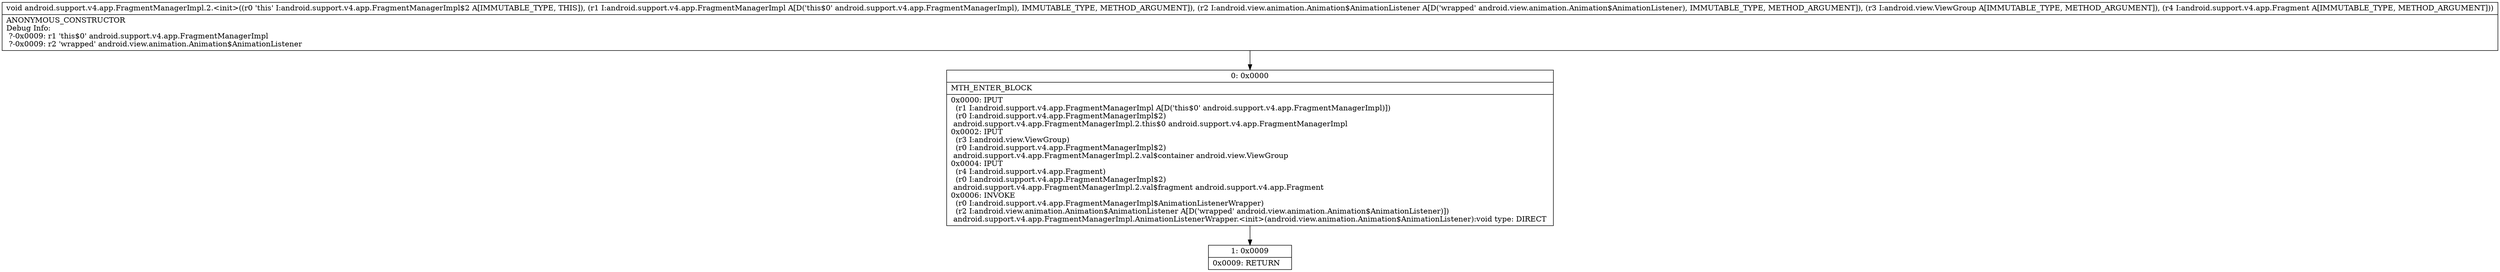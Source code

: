 digraph "CFG forandroid.support.v4.app.FragmentManagerImpl.2.\<init\>(Landroid\/support\/v4\/app\/FragmentManagerImpl;Landroid\/view\/animation\/Animation$AnimationListener;Landroid\/view\/ViewGroup;Landroid\/support\/v4\/app\/Fragment;)V" {
Node_0 [shape=record,label="{0\:\ 0x0000|MTH_ENTER_BLOCK\l|0x0000: IPUT  \l  (r1 I:android.support.v4.app.FragmentManagerImpl A[D('this$0' android.support.v4.app.FragmentManagerImpl)])\l  (r0 I:android.support.v4.app.FragmentManagerImpl$2)\l android.support.v4.app.FragmentManagerImpl.2.this$0 android.support.v4.app.FragmentManagerImpl \l0x0002: IPUT  \l  (r3 I:android.view.ViewGroup)\l  (r0 I:android.support.v4.app.FragmentManagerImpl$2)\l android.support.v4.app.FragmentManagerImpl.2.val$container android.view.ViewGroup \l0x0004: IPUT  \l  (r4 I:android.support.v4.app.Fragment)\l  (r0 I:android.support.v4.app.FragmentManagerImpl$2)\l android.support.v4.app.FragmentManagerImpl.2.val$fragment android.support.v4.app.Fragment \l0x0006: INVOKE  \l  (r0 I:android.support.v4.app.FragmentManagerImpl$AnimationListenerWrapper)\l  (r2 I:android.view.animation.Animation$AnimationListener A[D('wrapped' android.view.animation.Animation$AnimationListener)])\l android.support.v4.app.FragmentManagerImpl.AnimationListenerWrapper.\<init\>(android.view.animation.Animation$AnimationListener):void type: DIRECT \l}"];
Node_1 [shape=record,label="{1\:\ 0x0009|0x0009: RETURN   \l}"];
MethodNode[shape=record,label="{void android.support.v4.app.FragmentManagerImpl.2.\<init\>((r0 'this' I:android.support.v4.app.FragmentManagerImpl$2 A[IMMUTABLE_TYPE, THIS]), (r1 I:android.support.v4.app.FragmentManagerImpl A[D('this$0' android.support.v4.app.FragmentManagerImpl), IMMUTABLE_TYPE, METHOD_ARGUMENT]), (r2 I:android.view.animation.Animation$AnimationListener A[D('wrapped' android.view.animation.Animation$AnimationListener), IMMUTABLE_TYPE, METHOD_ARGUMENT]), (r3 I:android.view.ViewGroup A[IMMUTABLE_TYPE, METHOD_ARGUMENT]), (r4 I:android.support.v4.app.Fragment A[IMMUTABLE_TYPE, METHOD_ARGUMENT]))  | ANONYMOUS_CONSTRUCTOR\lDebug Info:\l  ?\-0x0009: r1 'this$0' android.support.v4.app.FragmentManagerImpl\l  ?\-0x0009: r2 'wrapped' android.view.animation.Animation$AnimationListener\l}"];
MethodNode -> Node_0;
Node_0 -> Node_1;
}


